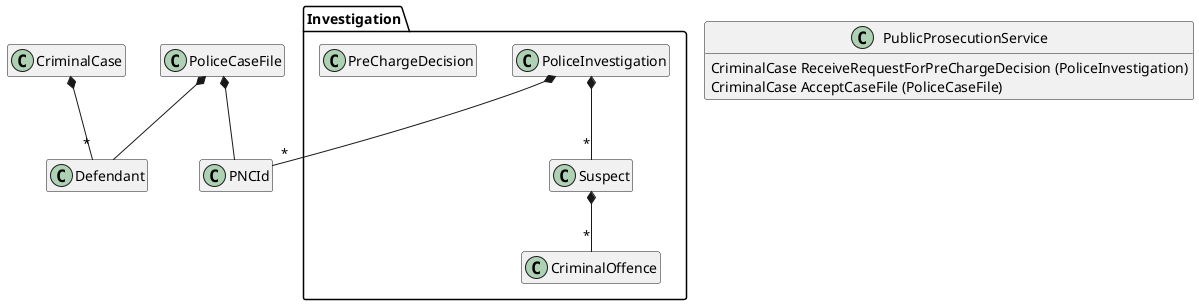 @startuml
hide empty members
hide empty methods

package Investigation {

    class CriminalOffence {
    }

    class PoliceInvestigation {
    }

    class PreChargeDecision {
    }

    class Suspect {
    }

}

class CriminalCase {
}

class Defendant {
}

class PNCId {
}

class PoliceCaseFile {
}

class PublicProsecutionService {
    CriminalCase ReceiveRequestForPreChargeDecision (PoliceInvestigation)
    CriminalCase AcceptCaseFile (PoliceCaseFile)
}

Suspect *-- "*" CriminalOffence

PoliceCaseFile *-- PNCId

PoliceCaseFile *-- Defendant

PoliceInvestigation *-- "*" Suspect

PoliceInvestigation *-- "*" PNCId

CriminalCase *-- "*" Defendant

@enduml
